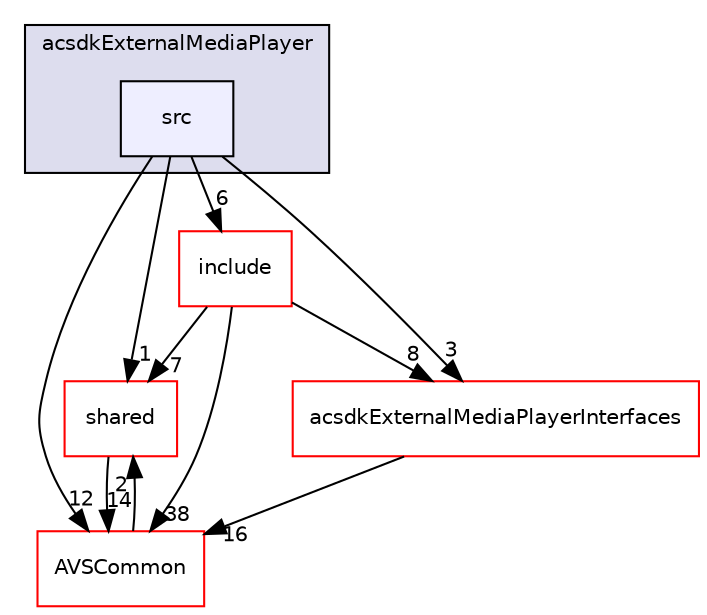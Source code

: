 digraph "/workplace/avs-device-sdk/capabilities/ExternalMediaPlayer/acsdkExternalMediaPlayer/src" {
  compound=true
  node [ fontsize="10", fontname="Helvetica"];
  edge [ labelfontsize="10", labelfontname="Helvetica"];
  subgraph clusterdir_a328dbaf52b46f56ba81d00ea3e009a8 {
    graph [ bgcolor="#ddddee", pencolor="black", label="acsdkExternalMediaPlayer" fontname="Helvetica", fontsize="10", URL="dir_a328dbaf52b46f56ba81d00ea3e009a8.html"]
  dir_72877713421ce2354c033bfc14917011 [shape=box, label="src", style="filled", fillcolor="#eeeeff", pencolor="black", URL="dir_72877713421ce2354c033bfc14917011.html"];
  }
  dir_9982052f7ce695d12571567315b2fafa [shape=box label="shared" fillcolor="white" style="filled" color="red" URL="dir_9982052f7ce695d12571567315b2fafa.html"];
  dir_13e65effb2bde530b17b3d5eefcd0266 [shape=box label="AVSCommon" fillcolor="white" style="filled" color="red" URL="dir_13e65effb2bde530b17b3d5eefcd0266.html"];
  dir_e695385292de98b10e97d2488623840a [shape=box label="include" fillcolor="white" style="filled" color="red" URL="dir_e695385292de98b10e97d2488623840a.html"];
  dir_d8988251c9e16168886561cb4894c3d7 [shape=box label="acsdkExternalMediaPlayerInterfaces" fillcolor="white" style="filled" color="red" URL="dir_d8988251c9e16168886561cb4894c3d7.html"];
  dir_9982052f7ce695d12571567315b2fafa->dir_13e65effb2bde530b17b3d5eefcd0266 [headlabel="14", labeldistance=1.5 headhref="dir_000598_000017.html"];
  dir_72877713421ce2354c033bfc14917011->dir_9982052f7ce695d12571567315b2fafa [headlabel="1", labeldistance=1.5 headhref="dir_000331_000598.html"];
  dir_72877713421ce2354c033bfc14917011->dir_13e65effb2bde530b17b3d5eefcd0266 [headlabel="12", labeldistance=1.5 headhref="dir_000331_000017.html"];
  dir_72877713421ce2354c033bfc14917011->dir_e695385292de98b10e97d2488623840a [headlabel="6", labeldistance=1.5 headhref="dir_000331_000329.html"];
  dir_72877713421ce2354c033bfc14917011->dir_d8988251c9e16168886561cb4894c3d7 [headlabel="3", labeldistance=1.5 headhref="dir_000331_000333.html"];
  dir_13e65effb2bde530b17b3d5eefcd0266->dir_9982052f7ce695d12571567315b2fafa [headlabel="2", labeldistance=1.5 headhref="dir_000017_000598.html"];
  dir_e695385292de98b10e97d2488623840a->dir_9982052f7ce695d12571567315b2fafa [headlabel="7", labeldistance=1.5 headhref="dir_000329_000598.html"];
  dir_e695385292de98b10e97d2488623840a->dir_13e65effb2bde530b17b3d5eefcd0266 [headlabel="38", labeldistance=1.5 headhref="dir_000329_000017.html"];
  dir_e695385292de98b10e97d2488623840a->dir_d8988251c9e16168886561cb4894c3d7 [headlabel="8", labeldistance=1.5 headhref="dir_000329_000333.html"];
  dir_d8988251c9e16168886561cb4894c3d7->dir_13e65effb2bde530b17b3d5eefcd0266 [headlabel="16", labeldistance=1.5 headhref="dir_000333_000017.html"];
}
